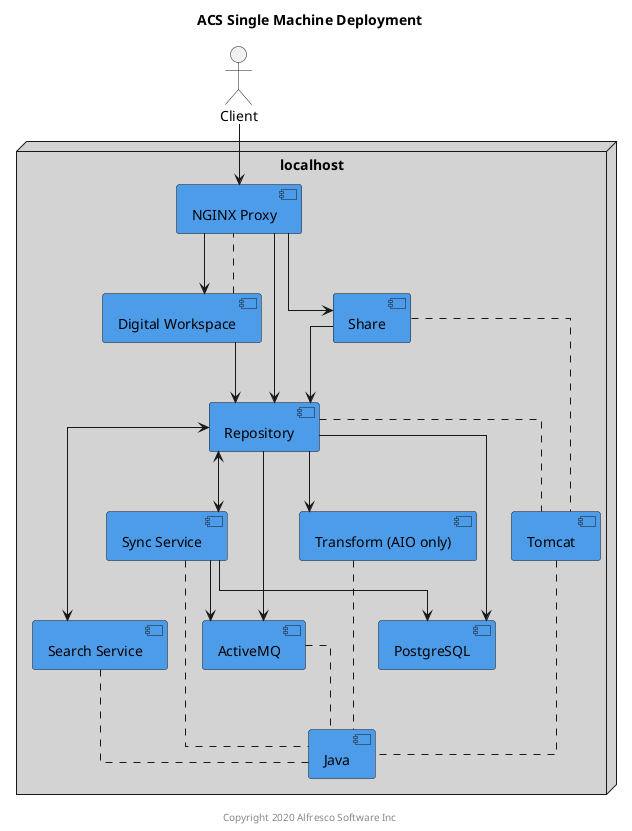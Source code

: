 @startuml

Title: ACS Single Machine Deployment

skinparam componentStyle uml2
skinparam linetype ortho
skinparam rectangle {
    BorderStyle dashed
}

actor Client

node "localhost" #lightgrey {
    component "NGINX Proxy" as proxy #4d9cea
    component "Repository" as repo #4d9cea
    component "Share" as share #4d9cea
    component "Digital Workspace" as adw #4d9cea
    component "Search Service" as search #4d9cea
    component "Transform (AIO only)" as transform #4d9cea
    component "Sync Service" as sync #4d9cea
    component "Tomcat" as tomcat  #4d9cea
    component "ActiveMQ" as amq #4d9cea
    component "Java" as java #4d9cea
    component "PostgreSQL" as psql #4d9cea
}

adw .. proxy
repo .. tomcat
share .. tomcat
tomcat .. java
search .. java
transform .. java
sync .. java
amq .. java

Client --> proxy

proxy --> repo
proxy --> share
proxy --> adw

share --> repo
adw --> repo

repo --> psql
repo --> transform
repo --> amq
repo <--> search
repo <--> sync

sync --> amq
sync --> psql

center footer Copyright 2020 Alfresco Software Inc

@enduml
